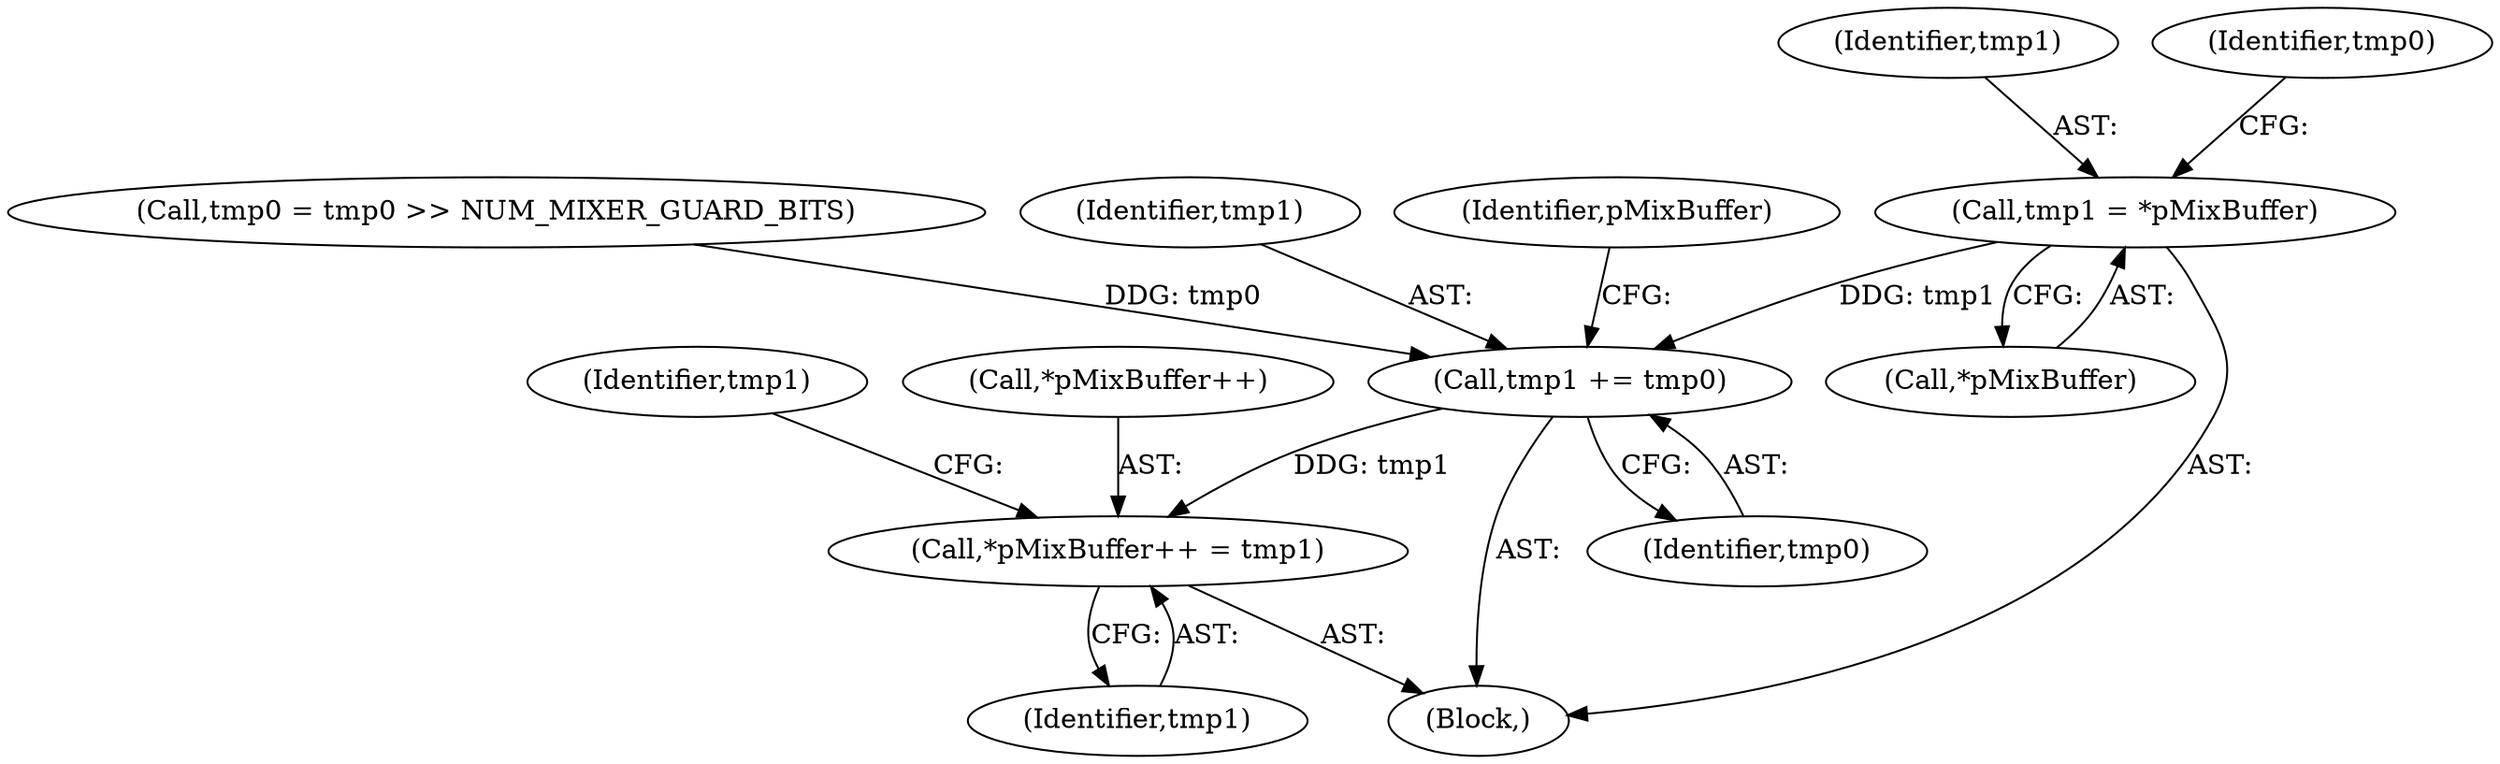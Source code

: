 digraph "0_Android_3ac044334c3ff6a61cb4238ff3ddaf17c7efcf49_4@pointer" {
"1000217" [label="(Call,tmp1 = *pMixBuffer)"];
"1000231" [label="(Call,tmp1 += tmp0)"];
"1000234" [label="(Call,*pMixBuffer++ = tmp1)"];
"1000234" [label="(Call,*pMixBuffer++ = tmp1)"];
"1000219" [label="(Call,*pMixBuffer)"];
"1000218" [label="(Identifier,tmp1)"];
"1000240" [label="(Identifier,tmp1)"];
"1000195" [label="(Block,)"];
"1000233" [label="(Identifier,tmp0)"];
"1000238" [label="(Identifier,tmp1)"];
"1000235" [label="(Call,*pMixBuffer++)"];
"1000226" [label="(Call,tmp0 = tmp0 >> NUM_MIXER_GUARD_BITS)"];
"1000217" [label="(Call,tmp1 = *pMixBuffer)"];
"1000222" [label="(Identifier,tmp0)"];
"1000232" [label="(Identifier,tmp1)"];
"1000231" [label="(Call,tmp1 += tmp0)"];
"1000237" [label="(Identifier,pMixBuffer)"];
"1000217" -> "1000195"  [label="AST: "];
"1000217" -> "1000219"  [label="CFG: "];
"1000218" -> "1000217"  [label="AST: "];
"1000219" -> "1000217"  [label="AST: "];
"1000222" -> "1000217"  [label="CFG: "];
"1000217" -> "1000231"  [label="DDG: tmp1"];
"1000231" -> "1000195"  [label="AST: "];
"1000231" -> "1000233"  [label="CFG: "];
"1000232" -> "1000231"  [label="AST: "];
"1000233" -> "1000231"  [label="AST: "];
"1000237" -> "1000231"  [label="CFG: "];
"1000226" -> "1000231"  [label="DDG: tmp0"];
"1000231" -> "1000234"  [label="DDG: tmp1"];
"1000234" -> "1000195"  [label="AST: "];
"1000234" -> "1000238"  [label="CFG: "];
"1000235" -> "1000234"  [label="AST: "];
"1000238" -> "1000234"  [label="AST: "];
"1000240" -> "1000234"  [label="CFG: "];
}
